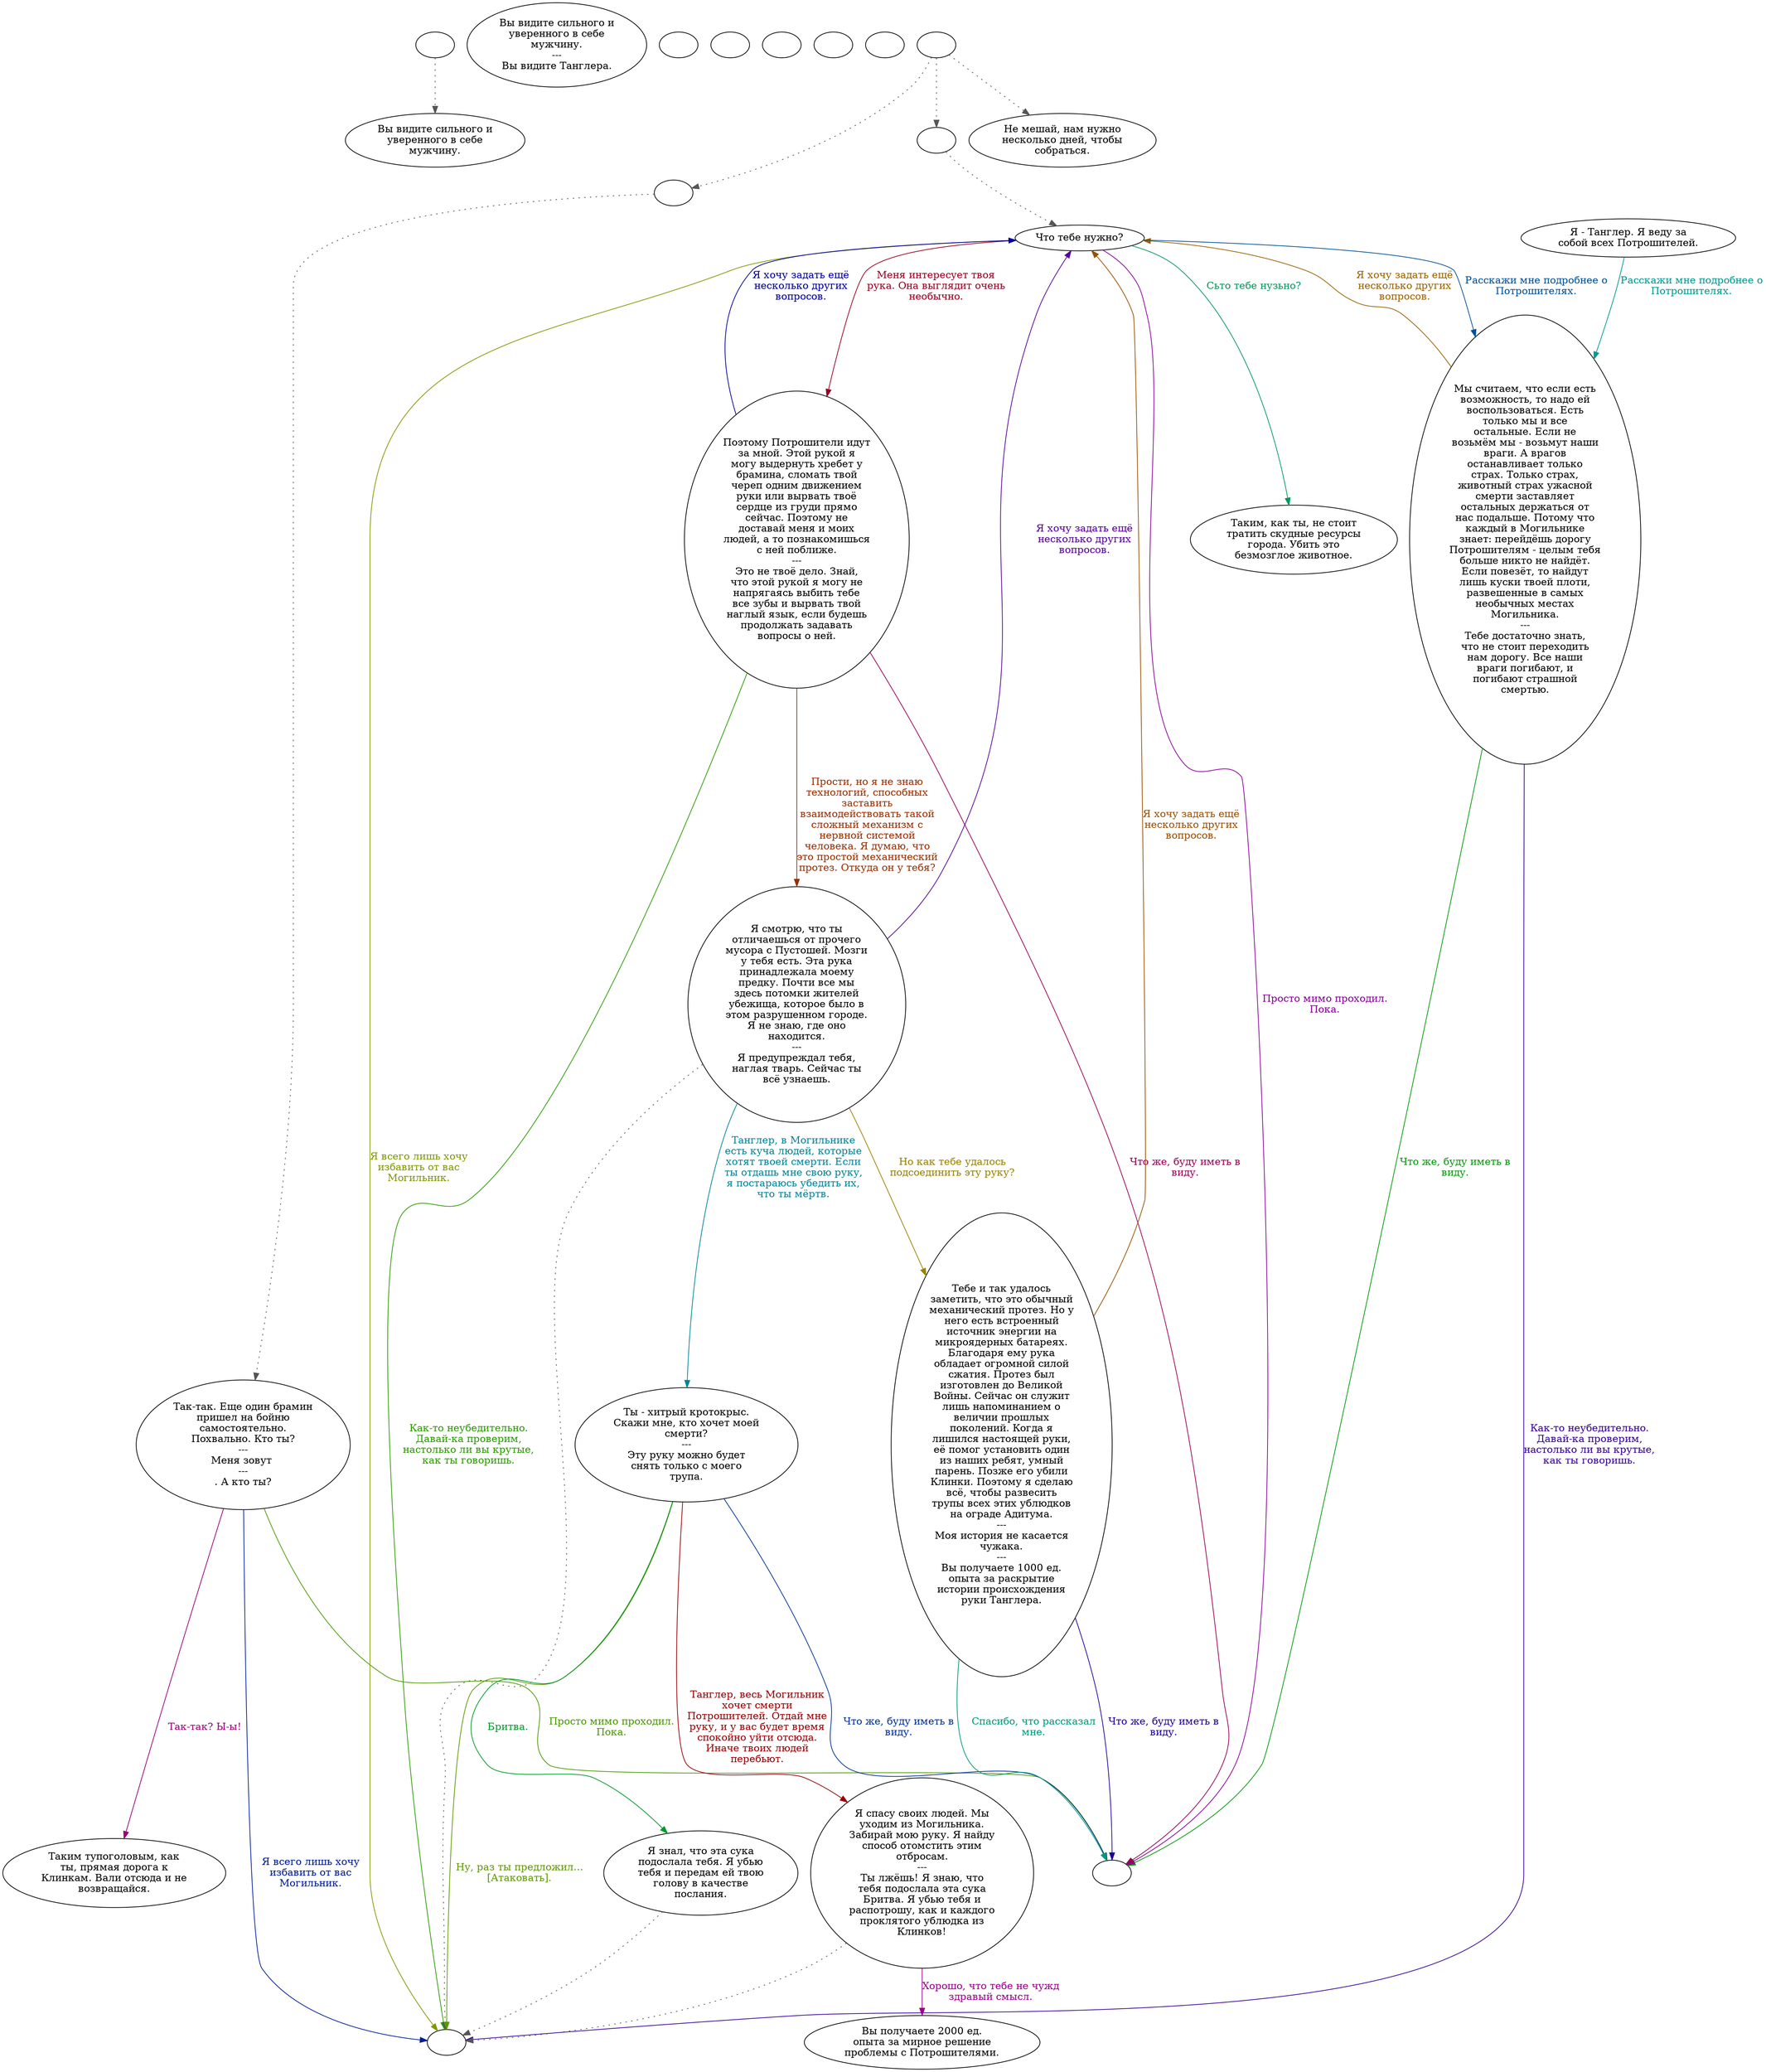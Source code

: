 digraph tangler {
  "start" [style=filled       fillcolor="#FFFFFF"       color="#000000"]
  "start" -> "description_p_proc" [style=dotted color="#555555"]
  "start" [label=""]
  "look_at_p_proc" [style=filled       fillcolor="#FFFFFF"       color="#000000"]
  "look_at_p_proc" [label="Вы видите сильного и\nуверенного в себе\nмужчину.\n---\nВы видите Танглера."]
  "description_p_proc" [style=filled       fillcolor="#FFFFFF"       color="#000000"]
  "description_p_proc" [label="Вы видите сильного и\nуверенного в себе\nмужчину."]
  "map_enter_p_proc" [style=filled       fillcolor="#FFFFFF"       color="#000000"]
  "map_enter_p_proc" [label=""]
  "critter_p_proc" [style=filled       fillcolor="#FFFFFF"       color="#000000"]
  "critter_p_proc" [label=""]
  "damage_p_proc" [style=filled       fillcolor="#FFFFFF"       color="#000000"]
  "damage_p_proc" [label=""]
  "pickup_p_proc" [style=filled       fillcolor="#FFFFFF"       color="#000000"]
  "pickup_p_proc" [label=""]
  "destroy_p_proc" [style=filled       fillcolor="#FFFFFF"       color="#000000"]
  "destroy_p_proc" [label=""]
  "talk_p_proc" [style=filled       fillcolor="#FFFFFF"       color="#000000"]
  "talk_p_proc" -> "Node000" [style=dotted color="#555555"]
  "talk_p_proc" -> "Node016" [style=dotted color="#555555"]
  "talk_p_proc" -> "Node006" [style=dotted color="#555555"]
  "talk_p_proc" [label=""]
  "Node000" [style=filled       fillcolor="#FFFFFF"       color="#000000"]
  "Node000" -> "Node001" [style=dotted color="#555555"]
  "Node000" [label=""]
  "Node001" [style=filled       fillcolor="#FFFFFF"       color="#000000"]
  "Node001" [label="Так-так. Еще один брамин\nпришел на бойню\nсамостоятельно.\nПохвально. Кто ты?\n---\nМеня зовут \n---\n. А кто ты?"]
  "Node001" -> "Node005" [label="Я всего лишь хочу\nизбавить от вас\nМогильник." color="#001D99" fontcolor="#001D99"]
  "Node001" -> "Node999" [label="Просто мимо проходил.\nПока." color="#4A9900" fontcolor="#4A9900"]
  "Node001" -> "Node002" [label="Так-так? Ы-ы!" color="#990077" fontcolor="#990077"]
  "Node002" [style=filled       fillcolor="#FFFFFF"       color="#000000"]
  "Node002" [label="Таким тупоголовым, как\nты, прямая дорога к\nКлинкам. Вали отсюда и не\nвозвращайся."]
  "Node003" [style=filled       fillcolor="#FFFFFF"       color="#000000"]
  "Node003" [label="Я - Танглер. Я веду за\nсобой всех Потрошителей."]
  "Node003" -> "Node004" [label="Расскажи мне подробнее о\nПотрошителях." color="#00998F" fontcolor="#00998F"]
  "Node004" [style=filled       fillcolor="#FFFFFF"       color="#000000"]
  "Node004" [label="Мы считаем, что если есть\nвозможность, то надо ей\nвоспользоваться. Есть\nтолько мы и все\nостальные. Если не\nвозьмём мы - возьмут наши\nвраги. А врагов\nостанавливает только\nстрах. Только страх,\nживотный страх ужасной\nсмерти заставляет\nостальных держаться от\nнас подальше. Потому что\nкаждый в Могильнике\nзнает: перейдёшь дорогу\nПотрошителям - целым тебя\nбольше никто не найдёт.\nЕсли повезёт, то найдут\nлишь куски твоей плоти,\nразвешенные в самых\nнеобычных местах\nМогильника.\n---\nТебе достаточно знать,\nчто не стоит переходить\nнам дорогу. Все наши\nвраги погибают, и\nпогибают страшной\nсмертью."]
  "Node004" -> "Node007" [label="Я хочу задать ещё\nнесколько других\nвопросов." color="#996200" fontcolor="#996200"]
  "Node004" -> "Node005" [label="Как-то неубедительно.\nДавай-ка проверим,\nнастолько ли вы крутые,\nкак ты говоришь." color="#360099" fontcolor="#360099"]
  "Node004" -> "Node999" [label="Что же, буду иметь в\nвиду." color="#009909" fontcolor="#009909"]
  "Node005" [style=filled       fillcolor="#FFFFFF"       color="#000000"]
  "Node005" [label=""]
  "Node006" [style=filled       fillcolor="#FFFFFF"       color="#000000"]
  "Node006" -> "Node007" [style=dotted color="#555555"]
  "Node006" [label=""]
  "Node007" [style=filled       fillcolor="#FFFFFF"       color="#000000"]
  "Node007" [label="Что тебе нужно?"]
  "Node007" -> "Node009" [label="Меня интересует твоя\nрука. Она выглядит очень\nнеобычно." color="#990024" fontcolor="#990024"]
  "Node007" -> "Node004" [label="Расскажи мне подробнее о\nПотрошителях." color="#005099" fontcolor="#005099"]
  "Node007" -> "Node005" [label="Я всего лишь хочу\nизбавить от вас\nМогильник." color="#7D9900" fontcolor="#7D9900"]
  "Node007" -> "Node999" [label="Просто мимо проходил.\nПока." color="#880099" fontcolor="#880099"]
  "Node007" -> "Node008" [label="Сьто тебе нузьно?" color="#00995C" fontcolor="#00995C"]
  "Node008" [style=filled       fillcolor="#FFFFFF"       color="#000000"]
  "Node008" [label="Таким, как ты, не стоит\nтратить скудные ресурсы\nгорода. Убить это\nбезмозглое животное."]
  "Node009" [style=filled       fillcolor="#FFFFFF"       color="#000000"]
  "Node009" [label="Поэтому Потрошители идут\nза мной. Этой рукой я\nмогу выдернуть хребет у\nбрамина, сломать твой\nчереп одним движением\nруки или вырвать твоё\nсердце из груди прямо\nсейчас. Поэтому не\nдоставай меня и моих\nлюдей, а то познакомишься\nс ней поближе.\n---\nЭто не твоё дело. Знай,\nчто этой рукой я могу не\nнапрягаясь выбить тебе\nвсе зубы и вырвать твой\nнаглый язык, если будешь\nпродолжать задавать\nвопросы о ней."]
  "Node009" -> "Node010" [label="Прости, но я не знаю\nтехнологий, способных\nзаставить\nвзаимодействовать такой\nсложный механизм с\nнервной системой\nчеловека. Я думаю, что\nэто простой механический\nпротез. Откуда он у тебя?" color="#992F00" fontcolor="#992F00"]
  "Node009" -> "Node007" [label="Я хочу задать ещё\nнесколько других\nвопросов." color="#020099" fontcolor="#020099"]
  "Node009" -> "Node005" [label="Как-то неубедительно.\nДавай-ка проверим,\nнастолько ли вы крутые,\nкак ты говоришь." color="#2A9900" fontcolor="#2A9900"]
  "Node009" -> "Node999" [label="Что же, буду иметь в\nвиду." color="#990057" fontcolor="#990057"]
  "Node010" [style=filled       fillcolor="#FFFFFF"       color="#000000"]
  "Node010" -> "Node005" [style=dotted color="#555555"]
  "Node010" [label="Я смотрю, что ты\nотличаешься от прочего\nмусора с Пустошей. Мозги\nу тебя есть. Эта рука\nпринадлежала моему\nпредку. Почти все мы\nздесь потомки жителей\nубежища, которое было в\nэтом разрушенном городе.\nЯ не знаю, где оно\nнаходится.\n---\nЯ предупреждал тебя,\nнаглая тварь. Сейчас ты\nвсё узнаешь."]
  "Node010" -> "Node011" [label="Танглер, в Могильнике\nесть куча людей, которые\nхотят твоей смерти. Если\nты отдашь мне свою руку,\nя постараюсь убедить их,\nчто ты мёртв." color="#008499" fontcolor="#008499"]
  "Node010" -> "Node015" [label="Но как тебе удалось\nподсоединить эту руку?" color="#998200" fontcolor="#998200"]
  "Node010" -> "Node007" [label="Я хочу задать ещё\nнесколько других\nвопросов." color="#550099" fontcolor="#550099"]
  "Node011" [style=filled       fillcolor="#FFFFFF"       color="#000000"]
  "Node011" [label="Ты - хитрый кротокрыс.\nСкажи мне, кто хочет моей\nсмерти?\n---\nЭту руку можно будет\nснять только с моего\nтрупа."]
  "Node011" -> "Node012" [label="Бритва." color="#009929" fontcolor="#009929"]
  "Node011" -> "Node013" [label="Танглер, весь Могильник\nхочет смерти\nПотрошителей. Отдай мне\nруку, и у вас будет время\nспокойно уйти отсюда.\nИначе твоих людей\nперебьют." color="#990004" fontcolor="#990004"]
  "Node011" -> "Node999" [label="Что же, буду иметь в\nвиду." color="#003199" fontcolor="#003199"]
  "Node011" -> "Node005" [label="Ну, раз ты предложил...\n[Атаковать]." color="#5D9900" fontcolor="#5D9900"]
  "Node012" [style=filled       fillcolor="#FFFFFF"       color="#000000"]
  "Node012" -> "Node005" [style=dotted color="#555555"]
  "Node012" [label="Я знал, что эта сука\nподослала тебя. Я убью\nтебя и передам ей твою\nголову в качестве\nпослания."]
  "Node013" [style=filled       fillcolor="#FFFFFF"       color="#000000"]
  "Node013" -> "Node005" [style=dotted color="#555555"]
  "Node013" [label="Я спасу своих людей. Мы\nуходим из Могильника.\nЗабирай мою руку. Я найду\nспособ отомстить этим\nотбросам.\n---\nТы лжёшь! Я знаю, что\nтебя подослала эта сука\nБритва. Я убью тебя и\nраспотрошу, как и каждого\nпроклятого ублюдка из\nКлинков!"]
  "Node013" -> "Node014" [label="Хорошо, что тебе не чужд\nздравый смысл." color="#99008A" fontcolor="#99008A"]
  "Node014" [style=filled       fillcolor="#FFFFFF"       color="#000000"]
  "Node014" [label="Вы получаете 2000 ед.\nопыта за мирное решение\nпроблемы с Потрошителями."]
  "Node015" [style=filled       fillcolor="#FFFFFF"       color="#000000"]
  "Node015" [label="Тебе и так удалось\nзаметить, что это обычный\nмеханический протез. Но у\nнего есть встроенный\nисточник энергии на\nмикроядерных батареях.\nБлагодаря ему рука\nобладает огромной силой\nсжатия. Протез был\nизготовлен до Великой\nВойны. Сейчас он служит\nлишь напоминанием о\nвеличии прошлых\nпоколений. Когда я\nлишился настоящей руки,\nеё помог установить один\nиз наших ребят, умный\nпарень. Позже его убили\nКлинки. Поэтому я сделаю\nвсё, чтобы развесить\nтрупы всех этих ублюдков\nна ограде Адитума.\n---\nМоя история не касается\nчужака.\n---\nВы получаете 1000 ед.\nопыта за раскрытие\nистории происхождения\nруки Танглера."]
  "Node015" -> "Node999" [label="Спасибо, что рассказал\nмне." color="#00997B" fontcolor="#00997B"]
  "Node015" -> "Node007" [label="Я хочу задать ещё\nнесколько других\nвопросов." color="#994F00" fontcolor="#994F00"]
  "Node015" -> "Node999" [label="Что же, буду иметь в\nвиду." color="#220099" fontcolor="#220099"]
  "Node016" [style=filled       fillcolor="#FFFFFF"       color="#000000"]
  "Node016" [label="Не мешай, нам нужно\nнесколько дней, чтобы\nсобраться."]
  "Node999" [style=filled       fillcolor="#FFFFFF"       color="#000000"]
  "Node999" [label=""]
}